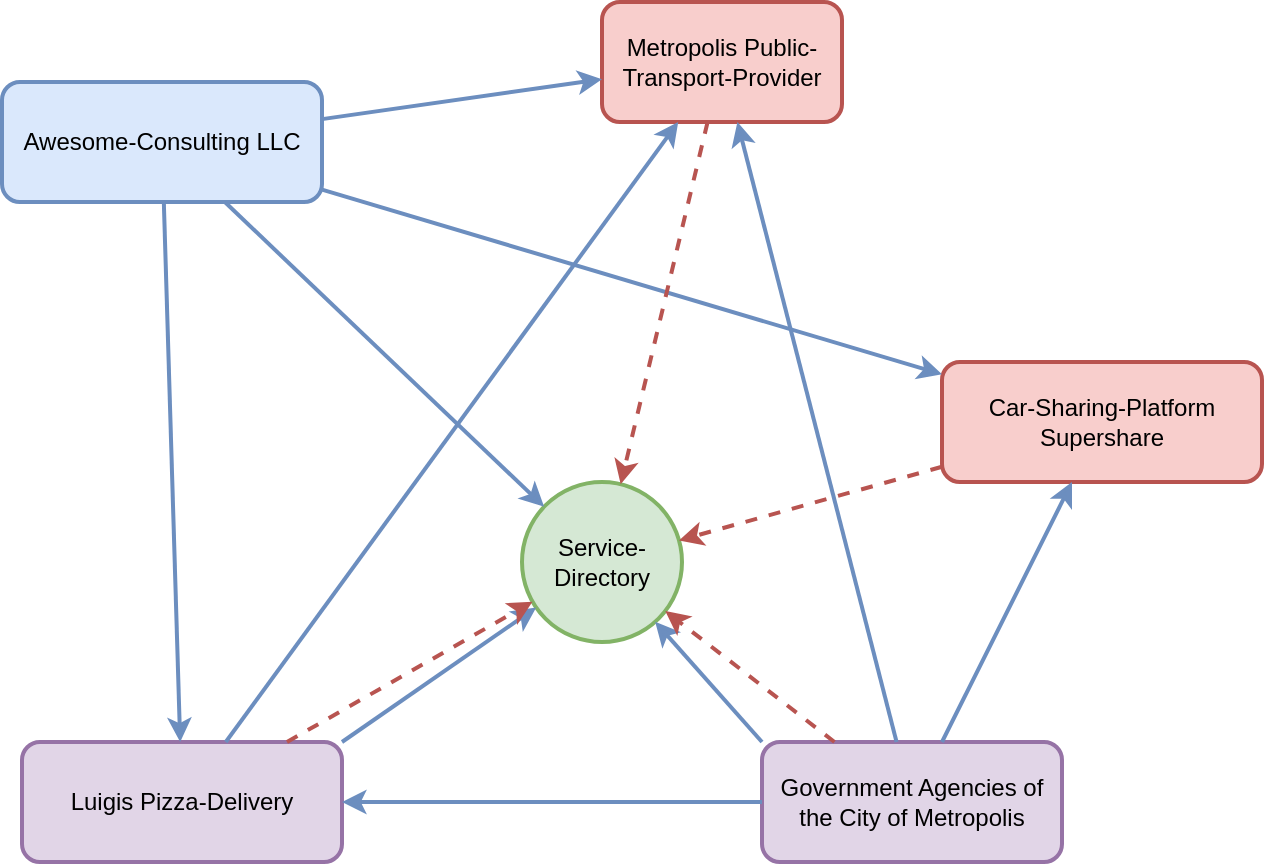 <mxfile version="13.3.5" type="device"><diagram id="2hYQNSOgbgatkPJK6Pjp" name="Page-1"><mxGraphModel dx="867" dy="539" grid="1" gridSize="10" guides="1" tooltips="1" connect="1" arrows="1" fold="1" page="1" pageScale="1" pageWidth="827" pageHeight="583" math="0" shadow="0"><root><mxCell id="0"/><mxCell id="1" parent="0"/><mxCell id="e2wakSnH5cMV3Rtt5Ugd-26" value="" style="group" vertex="1" connectable="0" parent="1"><mxGeometry x="99" y="77" width="630" height="430" as="geometry"/></mxCell><mxCell id="e2wakSnH5cMV3Rtt5Ugd-1" value="Service-Directory" style="ellipse;whiteSpace=wrap;html=1;aspect=fixed;fillColor=#d5e8d4;strokeColor=#82b366;strokeWidth=2;" vertex="1" parent="e2wakSnH5cMV3Rtt5Ugd-26"><mxGeometry x="260" y="240" width="80" height="80" as="geometry"/></mxCell><mxCell id="e2wakSnH5cMV3Rtt5Ugd-2" value="Metropolis Public-Transport-Provider" style="rounded=1;whiteSpace=wrap;html=1;fillColor=#f8cecc;strokeColor=#b85450;strokeWidth=2;" vertex="1" parent="e2wakSnH5cMV3Rtt5Ugd-26"><mxGeometry x="300" width="120" height="60" as="geometry"/></mxCell><mxCell id="e2wakSnH5cMV3Rtt5Ugd-3" value="Car-Sharing-Platform Supershare" style="rounded=1;whiteSpace=wrap;html=1;fillColor=#f8cecc;strokeColor=#b85450;strokeWidth=2;" vertex="1" parent="e2wakSnH5cMV3Rtt5Ugd-26"><mxGeometry x="470" y="180" width="160" height="60" as="geometry"/></mxCell><mxCell id="e2wakSnH5cMV3Rtt5Ugd-24" style="edgeStyle=none;rounded=0;orthogonalLoop=1;jettySize=auto;html=1;exitX=1;exitY=0;exitDx=0;exitDy=0;startArrow=none;startFill=0;endArrow=classic;endFill=1;fillColor=#dae8fc;strokeColor=#6c8ebf;strokeWidth=2;" edge="1" parent="e2wakSnH5cMV3Rtt5Ugd-26" source="e2wakSnH5cMV3Rtt5Ugd-4" target="e2wakSnH5cMV3Rtt5Ugd-1"><mxGeometry relative="1" as="geometry"/></mxCell><mxCell id="e2wakSnH5cMV3Rtt5Ugd-4" value="Luigis Pizza-Delivery" style="rounded=1;whiteSpace=wrap;html=1;fillColor=#e1d5e7;strokeColor=#9673a6;strokeWidth=2;" vertex="1" parent="e2wakSnH5cMV3Rtt5Ugd-26"><mxGeometry x="10" y="370" width="160" height="60" as="geometry"/></mxCell><mxCell id="e2wakSnH5cMV3Rtt5Ugd-20" style="edgeStyle=none;rounded=0;orthogonalLoop=1;jettySize=auto;html=1;startArrow=none;startFill=0;endArrow=classic;endFill=1;fillColor=#dae8fc;strokeColor=#6c8ebf;strokeWidth=2;" edge="1" parent="e2wakSnH5cMV3Rtt5Ugd-26" source="e2wakSnH5cMV3Rtt5Ugd-5" target="e2wakSnH5cMV3Rtt5Ugd-3"><mxGeometry relative="1" as="geometry"/></mxCell><mxCell id="e2wakSnH5cMV3Rtt5Ugd-5" value="Awesome-Consulting LLC" style="rounded=1;whiteSpace=wrap;html=1;fillColor=#dae8fc;strokeColor=#6c8ebf;strokeWidth=2;" vertex="1" parent="e2wakSnH5cMV3Rtt5Ugd-26"><mxGeometry y="40" width="160" height="60" as="geometry"/></mxCell><mxCell id="e2wakSnH5cMV3Rtt5Ugd-25" style="edgeStyle=none;rounded=0;orthogonalLoop=1;jettySize=auto;html=1;exitX=0;exitY=0;exitDx=0;exitDy=0;startArrow=none;startFill=0;endArrow=classic;endFill=1;fillColor=#dae8fc;strokeColor=#6c8ebf;strokeWidth=2;" edge="1" parent="e2wakSnH5cMV3Rtt5Ugd-26" source="e2wakSnH5cMV3Rtt5Ugd-6" target="e2wakSnH5cMV3Rtt5Ugd-1"><mxGeometry relative="1" as="geometry"/></mxCell><mxCell id="e2wakSnH5cMV3Rtt5Ugd-6" value="Government Agencies of the City of Metropolis" style="rounded=1;whiteSpace=wrap;html=1;fillColor=#e1d5e7;strokeColor=#9673a6;strokeWidth=2;" vertex="1" parent="e2wakSnH5cMV3Rtt5Ugd-26"><mxGeometry x="380" y="370" width="150" height="60" as="geometry"/></mxCell><mxCell id="e2wakSnH5cMV3Rtt5Ugd-8" style="rounded=0;orthogonalLoop=1;jettySize=auto;html=1;startArrow=none;startFill=0;fillColor=#f8cecc;strokeColor=#b85450;dashed=1;strokeWidth=2;" edge="1" parent="e2wakSnH5cMV3Rtt5Ugd-26" source="e2wakSnH5cMV3Rtt5Ugd-6" target="e2wakSnH5cMV3Rtt5Ugd-1"><mxGeometry relative="1" as="geometry"><mxPoint x="221.984" y="227.558" as="sourcePoint"/><mxPoint x="400" y="300" as="targetPoint"/></mxGeometry></mxCell><mxCell id="e2wakSnH5cMV3Rtt5Ugd-9" style="rounded=0;orthogonalLoop=1;jettySize=auto;html=1;startArrow=none;startFill=0;fillColor=#f8cecc;strokeColor=#b85450;dashed=1;strokeWidth=2;" edge="1" parent="e2wakSnH5cMV3Rtt5Ugd-26" source="e2wakSnH5cMV3Rtt5Ugd-4" target="e2wakSnH5cMV3Rtt5Ugd-1"><mxGeometry relative="1" as="geometry"><mxPoint x="229.765" y="266.188" as="sourcePoint"/><mxPoint x="220" y="360" as="targetPoint"/></mxGeometry></mxCell><mxCell id="e2wakSnH5cMV3Rtt5Ugd-10" style="rounded=0;orthogonalLoop=1;jettySize=auto;html=1;startArrow=none;startFill=0;fillColor=#f8cecc;strokeColor=#b85450;dashed=1;strokeWidth=2;" edge="1" parent="e2wakSnH5cMV3Rtt5Ugd-26" source="e2wakSnH5cMV3Rtt5Ugd-3" target="e2wakSnH5cMV3Rtt5Ugd-1"><mxGeometry relative="1" as="geometry"><mxPoint x="239.765" y="276.188" as="sourcePoint"/><mxPoint x="400" y="280" as="targetPoint"/></mxGeometry></mxCell><mxCell id="e2wakSnH5cMV3Rtt5Ugd-11" style="rounded=0;orthogonalLoop=1;jettySize=auto;html=1;startArrow=none;startFill=0;fillColor=#f8cecc;strokeColor=#b85450;dashed=1;strokeWidth=2;" edge="1" parent="e2wakSnH5cMV3Rtt5Ugd-26" source="e2wakSnH5cMV3Rtt5Ugd-2" target="e2wakSnH5cMV3Rtt5Ugd-1"><mxGeometry relative="1" as="geometry"><mxPoint x="299.87" y="236.775" as="sourcePoint"/><mxPoint x="350" y="130" as="targetPoint"/></mxGeometry></mxCell><mxCell id="e2wakSnH5cMV3Rtt5Ugd-16" style="rounded=0;orthogonalLoop=1;jettySize=auto;html=1;startArrow=none;startFill=0;fillColor=#dae8fc;strokeColor=#6c8ebf;strokeWidth=2;" edge="1" parent="e2wakSnH5cMV3Rtt5Ugd-26" source="e2wakSnH5cMV3Rtt5Ugd-5" target="e2wakSnH5cMV3Rtt5Ugd-2"><mxGeometry relative="1" as="geometry"><mxPoint x="150" y="400" as="sourcePoint"/><mxPoint x="130" y="56" as="targetPoint"/></mxGeometry></mxCell><mxCell id="e2wakSnH5cMV3Rtt5Ugd-18" style="rounded=0;orthogonalLoop=1;jettySize=auto;html=1;startArrow=none;startFill=0;fillColor=#dae8fc;strokeColor=#6c8ebf;strokeWidth=2;" edge="1" parent="e2wakSnH5cMV3Rtt5Ugd-26" source="e2wakSnH5cMV3Rtt5Ugd-4" target="e2wakSnH5cMV3Rtt5Ugd-2"><mxGeometry relative="1" as="geometry"><mxPoint x="450" y="370" as="sourcePoint"/><mxPoint x="490" y="250" as="targetPoint"/></mxGeometry></mxCell><mxCell id="e2wakSnH5cMV3Rtt5Ugd-7" style="rounded=0;orthogonalLoop=1;jettySize=auto;html=1;startArrow=none;startFill=0;fillColor=#dae8fc;strokeColor=#6c8ebf;strokeWidth=2;" edge="1" parent="e2wakSnH5cMV3Rtt5Ugd-26" source="e2wakSnH5cMV3Rtt5Ugd-5" target="e2wakSnH5cMV3Rtt5Ugd-1"><mxGeometry relative="1" as="geometry"><mxPoint x="80" y="250" as="targetPoint"/></mxGeometry></mxCell><mxCell id="e2wakSnH5cMV3Rtt5Ugd-19" style="rounded=0;orthogonalLoop=1;jettySize=auto;html=1;startArrow=none;startFill=0;fillColor=#dae8fc;strokeColor=#6c8ebf;strokeWidth=2;" edge="1" parent="e2wakSnH5cMV3Rtt5Ugd-26" source="e2wakSnH5cMV3Rtt5Ugd-5" target="e2wakSnH5cMV3Rtt5Ugd-4"><mxGeometry relative="1" as="geometry"><mxPoint x="208" y="294.0" as="sourcePoint"/><mxPoint x="80" y="390" as="targetPoint"/></mxGeometry></mxCell><mxCell id="e2wakSnH5cMV3Rtt5Ugd-21" style="rounded=0;orthogonalLoop=1;jettySize=auto;html=1;startArrow=none;startFill=0;fillColor=#dae8fc;strokeColor=#6c8ebf;strokeWidth=2;" edge="1" parent="e2wakSnH5cMV3Rtt5Ugd-26" source="e2wakSnH5cMV3Rtt5Ugd-6" target="e2wakSnH5cMV3Rtt5Ugd-2"><mxGeometry relative="1" as="geometry"><mxPoint x="480.002" y="510" as="sourcePoint"/><mxPoint x="706.218" y="200" as="targetPoint"/></mxGeometry></mxCell><mxCell id="e2wakSnH5cMV3Rtt5Ugd-22" style="rounded=0;orthogonalLoop=1;jettySize=auto;html=1;startArrow=none;startFill=0;fillColor=#dae8fc;strokeColor=#6c8ebf;strokeWidth=2;" edge="1" parent="e2wakSnH5cMV3Rtt5Ugd-26" source="e2wakSnH5cMV3Rtt5Ugd-6" target="e2wakSnH5cMV3Rtt5Ugd-3"><mxGeometry relative="1" as="geometry"><mxPoint x="402.162" y="380" as="sourcePoint"/><mxPoint x="372.838" y="70" as="targetPoint"/></mxGeometry></mxCell><mxCell id="e2wakSnH5cMV3Rtt5Ugd-23" style="rounded=0;orthogonalLoop=1;jettySize=auto;html=1;startArrow=none;startFill=0;fillColor=#dae8fc;strokeColor=#6c8ebf;strokeWidth=2;" edge="1" parent="e2wakSnH5cMV3Rtt5Ugd-26" source="e2wakSnH5cMV3Rtt5Ugd-6" target="e2wakSnH5cMV3Rtt5Ugd-4"><mxGeometry relative="1" as="geometry"><mxPoint x="429.474" y="380" as="sourcePoint"/><mxPoint x="535.526" y="250" as="targetPoint"/></mxGeometry></mxCell></root></mxGraphModel></diagram></mxfile>
